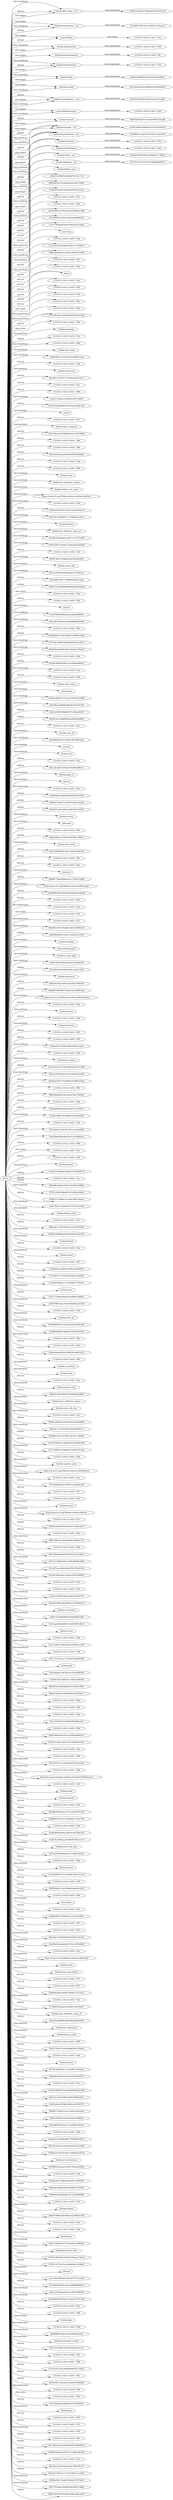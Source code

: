 digraph ar2dtool_diagram { 
rankdir=LR;
size="1501"
	"biolink:XSD_string__List" -> "470651e9dd3e57540ed43bb5a355ca20" [ label = "shex:expression" ];
	"biolink:SlotDefinition__List" -> "c0c1bff17430753e14383b73c76eaac5" [ label = "shex:expression" ];
	"meta:Builtins" -> "1c518312:1652111fd51:-7fea" [ label = "shex:values" ];
	"biolink:SlotDefinition" -> "1c518312:1652111fd51:-7fb9" [ label = "shex:shapeExprs" ];
	"biolink:SchemaDefinition" -> "1c518312:1652111fd51:-7ffc" [ label = "shex:shapeExprs" ];
	"biolink:TypeDefinition" -> "1c518312:1652111fd51:-7fc0" [ label = "shex:shapeExprs" ];
	"biolink:Prefix" -> "de9ab33968083b3af1555c5fafc40b07" [ label = "shex:expression" ];
	"biolink:Example" -> "0a3e2bade0be01db8a0dc9b30e8b68c8" [ label = "shex:expression" ];
	"biolink:ClassDefinition__List" -> "64e05740dcf85c9022f1facd3101a429" [ label = "shex:expression" ];
	"meta:SlotRangeTypes" -> "1c518312:1652111fd51:-7fe9" [ label = "shex:shapeExprs" ];
	"biolink:Element" -> "f0687b83f2624155a5a9c9465353adf6" [ label = "shex:expression" ];
	"biolink:Example__List" -> "0a3610b9bf1f48b65b623793ac0442e9" [ label = "shex:expression" ];
	"biolink:TypeDefinition__List" -> "192d9fb0c13a819324e291911da14fdd" [ label = "shex:expression" ];
	"biolink:Definition" -> "1c518312:1652111fd51:-7f9a" [ label = "shex:shapeExprs" ];
	"biolink:ClassDefinition" -> "1c518312:1652111fd51:-7fa4" [ label = "shex:shapeExprs" ];
	"biolink:Prefix__List" -> "30a36e41891f506ca69994b2177fdf22" [ label = "shex:expression" ];
	"biolink:Definition__List" -> "927557a3579cc9d7d1386bd94dff3fc5" [ label = "shex:expression" ];
	"NULL" -> "biolink:default_type" [ label = "shex:predicate" ];
	"NULL" -> "2d26211b99ff29e2ffcf8d7413b7c7cd" [ label = "rdf:first" ];
	"NULL" -> "0805f2852a71b30beabdc4ad2b75df09" [ label = "rdf:first" ];
	"NULL" -> "47f8e9e9eefb12f2fa0626639322caa5" [ label = "rdf:first" ];
	"NULL" -> "1c518312:1652111fd51:-7fa7" [ label = "rdf:rest" ];
	"NULL" -> "1c518312:1652111fd51:-7f9e" [ label = "rdf:rest" ];
	"NULL" -> "b333d049223785be165ba5f400bce398" [ label = "shex:expression" ];
	"NULL" -> "c57a629231e34253c0f034c600f08521" [ label = "rdf:first" ];
	"NULL" -> "1a767786fbfa818ae0706283a0c1b9bd" [ label = "shex:valueExpr" ];
	"NULL" -> "xsd:string" [ label = "shex:datatype" ];
	"NULL" -> "1c518312:1652111fd51:-7fda" [ label = "rdf:rest" ];
	"NULL" -> "0ccf33a534334ad8e612827ec27d8b53" [ label = "shex:valueExpr" ];
	"NULL" -> "72881ab4e04ec31e8922a9eb0d7d5d08" [ label = "rdf:first" ];
	"NULL" -> "1c518312:1652111fd51:-7ff5" [ label = "rdf:rest" ];
	"NULL" -> "1c518312:1652111fd51:-7fb5" [ label = "rdf:rest" ];
	"NULL" -> "rdf:nil" [ label = "rdf:rest" ];
	"NULL" -> "1c518312:1652111fd51:-7faa" [ label = "rdf:rest" ];
	"NULL" -> "1c518312:1652111fd51:-7f95" [ label = "rdf:rest" ];
	"NULL" -> "1c518312:1652111fd51:-7fc9" [ label = "shex:values" ];
	"NULL" -> "1c518312:1652111fd51:-7fbc" [ label = "shex:shapeExprs" ];
	"NULL" -> "1c518312:1652111fd51:-7f8a" [ label = "shex:expressions" ];
	"NULL" -> "c570c9813da11b39d2d4954100c23550" [ label = "rdf:first" ];
	"NULL" -> "1c518312:1652111fd51:-7f8e" [ label = "shex:values" ];
	"NULL" -> "biolink:mappings" [ label = "shex:predicate" ];
	"NULL" -> "1c518312:1652111fd51:-7fcb" [ label = "rdf:rest" ];
	"NULL" -> "1c518312:1652111fd51:-7f8d" [ label = "shex:shapeExprs" ];
	"NULL" -> "biolink:slot_usage" [ label = "shex:predicate" ];
	"NULL" -> "meta:Builtins" [ label = "shex:shapes" ];
	"NULL" -> "e18ff144fe1ac5cbba19a7e98db7b2a2" [ label = "shex:valueExpr" ];
	"NULL" -> "1c518312:1652111fd51:-7fa6" [ label = "rdf:rest" ];
	"NULL" -> "biolink:definitional" [ label = "shex:predicate" ];
	"NULL" -> "d4ee42112198372733f82ac4617a6c7f" [ label = "rdf:first" ];
	"NULL" -> "1c518312:1652111fd51:-7fec" [ label = "rdf:rest" ];
	"NULL" -> "1c518312:1652111fd51:-7f86" [ label = "rdf:rest" ];
	"NULL" -> "e1aad77e4dcdc414b8c6fce671a4f6fc" [ label = "shex:valueExpr" ];
	"NULL" -> "812d1204eb6a9b01ae476ab41b6bc53b" [ label = "rdf:first" ];
	"NULL" -> "xsd:uri" [ label = "shex:datatype" ];
	"NULL" -> "biolink:ClassDefinition" [ label = "shex:valueExpr" ];
	"NULL" -> "1c518312:1652111fd51:-7fd7" [ label = "rdf:rest" ];
	"NULL" -> "biolink:Definition__List" [ label = "shex:valueExpr" ];
	"NULL" -> "biolink:object_property" [ label = "shex:predicate" ];
	"NULL" -> "529c126e3222436b093e42c18167848d" [ label = "rdf:first" ];
	"NULL" -> "1c518312:1652111fd51:-7fdd" [ label = "rdf:rest" ];
	"NULL" -> "1c518312:1652111fd51:-7ff8" [ label = "rdf:rest" ];
	"NULL" -> "9cfe3030acda8a208ce8e085f9ad86db" [ label = "rdf:first" ];
	"NULL" -> "1c518312:1652111fd51:-7fad" [ label = "rdf:rest" ];
	"NULL" -> "1c518312:1652111fd51:-7f98" [ label = "rdf:rest" ];
	"NULL" -> "biolink:mixin" [ label = "shex:predicate" ];
	"NULL" -> "biolink:slot_definition_mixins" [ label = "shex:predicate" ];
	"NULL" -> "biolink:default_curi_maps" [ label = "shex:predicate" ];
	"NULL" -> "https://www.w3.org/TR/skos-reference/#editorialNote" [ label = "shex:predicate" ];
	"NULL" -> "1c518312:1652111fd51:-7fe6" [ label = "shex:expressions" ];
	"NULL" -> "12844abfeb91d57528315da4ebe0bce9" [ label = "rdf:first" ];
	"NULL" -> "14b25ba138694f975c77b6896ee38c11" [ label = "shex:valueExpr" ];
	"NULL" -> "biolink:abstract" [ label = "shex:predicate" ];
	"NULL" -> "biolink:slot_definition_union_of" [ label = "shex:predicate" ];
	"NULL" -> "a97af0210bdd9b41a5b571e14775a876" [ label = "shex:valueExpr" ];
	"NULL" -> "57061420772e65611350ea93d2549f56" [ label = "shex:valueExpr" ];
	"NULL" -> "1c518312:1652111fd51:-7fef" [ label = "rdf:rest" ];
	"NULL" -> "biolink:ClassDefinition" [ label = "rdf:first" ];
	"NULL" -> "af5097384e743fd8a22af185246c0f5b" [ label = "shex:valueExpr" ];
	"NULL" -> "biolink:source_file" [ label = "shex:predicate" ];
	"NULL" -> "99312c45dd1b028f45aaf51cc504d1aa" [ label = "shex:valueExpr" ];
	"NULL" -> "20a2c8fbd70efc13b98f66adbb51d2dc" [ label = "rdf:first" ];
	"NULL" -> "1f0d973335e8000d6bb88d82064336ad" [ label = "rdf:first" ];
	"NULL" -> "1c518312:1652111fd51:-7fbd" [ label = "shex:values" ];
	"NULL" -> "1c518312:1652111fd51:-7fbf" [ label = "rdf:rest" ];
	"NULL" -> "rdf:first" [ label = "shex:predicate" ];
	"NULL" -> "fccc87fb0985f94e26e2c8a8efd0002b" [ label = "shex:valueExpr" ];
	"NULL" -> "af45cd87e6e6e3eed3904480882d6c0b" [ label = "shex:valueExpr" ];
	"NULL" -> "biolink:TypeDefinition" [ label = "shex:valueExpr" ];
	"NULL" -> "biolink:XSD_string__List" [ label = "shex:valueExpr" ];
	"NULL" -> "1c518312:1652111fd51:-7ff0" [ label = "rdf:rest" ];
	"NULL" -> "82d85882c77e81c9bd5c1e4590ce8304" [ label = "rdf:first" ];
	"NULL" -> "27157467348f01a44940b9bee91a8727" [ label = "shex:valueExpr" ];
	"NULL" -> "24009365ab0d667d6c430fed23766427" [ label = "shex:valueExpr" ];
	"NULL" -> "1c518312:1652111fd51:-7fb0" [ label = "rdf:rest" ];
	"NULL" -> "0318419b4934b9f7e7dac468c6df04e2" [ label = "rdf:first" ];
	"NULL" -> "1c518312:1652111fd51:-7fcf" [ label = "shex:expressions" ];
	"NULL" -> "1c518312:1652111fd51:-7f90" [ label = "rdf:rest" ];
	"NULL" -> "biolink:values_from" [ label = "shex:predicate" ];
	"NULL" -> "biolink:Definition" [ label = "rdf:first" ];
	"NULL" -> "xsd:boolean" [ label = "shex:datatype" ];
	"NULL" -> "f3bbe9c4993011701ea321945d525886" [ label = "shex:valueExpr" ];
	"NULL" -> "2a0c9db2ee800925dfe39cb83efb7ef9" [ label = "shex:valueExpr" ];
	"NULL" -> "cf0a1b59f50f58bb8078713fbacf4399" [ label = "rdf:first" ];
	"NULL" -> "f9f3b52b310b889f43bb2f03b90a88fd" [ label = "rdf:first" ];
	"NULL" -> "1c518312:1652111fd51:-7fe1" [ label = "rdf:rest" ];
	"NULL" -> "biolink:union_of" [ label = "shex:predicate" ];
	"NULL" -> "a8430082b54531c285f19821ff9532be" [ label = "shex:valueExpr" ];
	"NULL" -> "xsd:date" [ label = "shex:datatype" ];
	"NULL" -> "biolink:role" [ label = "shex:predicate" ];
	"NULL" -> "1c518312:1652111fd51:-7fa1" [ label = "rdf:rest" ];
	"NULL" -> "b81c3b1a08c7d7bfda79ef65b5ff8411" [ label = "rdf:first" ];
	"NULL" -> "biolink:apply_to" [ label = "shex:predicate" ];
	"NULL" -> "biolink:SlotDefinition" [ label = "shex:valueExpr" ];
	"NULL" -> "rdf:rest" [ label = "shex:predicate" ];
	"NULL" -> "1c518312:1652111fd51:-7fe2" [ label = "shex:expressions" ];
	"NULL" -> "5c96834bb1fa6d9c3b028630f7fc4d3a" [ label = "rdf:first" ];
	"NULL" -> "13b424776ef251a216947e0d0c1bedbc" [ label = "rdf:first" ];
	"NULL" -> "156edf47a45ccb08e30d8f24027d59d7" [ label = "rdf:first" ];
	"NULL" -> "biolink:Example" [ label = "shex:shapes" ];
	"NULL" -> "biolink:version" [ label = "shex:predicate" ];
	"NULL" -> "rdfs:label" [ label = "shex:predicate" ];
	"NULL" -> "1c518312:1652111fd51:-7f9c" [ label = "rdf:rest" ];
	"NULL" -> "9abb2fdbaeecd7943e004289cc3f0b35" [ label = "rdf:first" ];
	"NULL" -> "biolink:local_name" [ label = "shex:predicate" ];
	"NULL" -> "63e032f4f294815dd712ac451c8fe33b" [ label = "rdf:first" ];
	"NULL" -> "1c518312:1652111fd51:-7ff3" [ label = "rdf:rest" ];
	"NULL" -> "1c518312:1652111fd51:-7fb3" [ label = "rdf:rest" ];
	"NULL" -> "biolink:id" [ label = "shex:predicate" ];
	"NULL" -> "289d61758ad00f46cb12c7562431006a" [ label = "rdf:first" ];
	"NULL" -> "https://www.w3.org/TR/skos-reference/#example" [ label = "shex:predicate" ];
	"NULL" -> "b8a30891061939d5b0a45694da428ab8" [ label = "rdf:first" ];
	"NULL" -> "1c518312:1652111fd51:-7f93" [ label = "rdf:rest" ];
	"NULL" -> "1c518312:1652111fd51:-7fa3" [ label = "shex:expressions" ];
	"NULL" -> "1c518312:1652111fd51:-7fc4" [ label = "shex:values" ];
	"NULL" -> "1c518312:1652111fd51:-7fc5" [ label = "shex:expressions" ];
	"NULL" -> "661d89cb1f7c28ba6612d21564964e7d" [ label = "shex:valueExpr" ];
	"NULL" -> "biolink:Definition" [ label = "shex:shapes" ];
	"NULL" -> "2ad0588c60651cfed57ce603aec5559b" [ label = "rdf:first" ];
	"NULL" -> "biolink:identifier" [ label = "shex:predicate" ];
	"NULL" -> "rdfs:subPropertyOf" [ label = "shex:predicate" ];
	"NULL" -> "biolink:is_class_field" [ label = "shex:predicate" ];
	"NULL" -> "1def07684f53f94ced0c2d1ab39a61b5" [ label = "shex:valueExpr" ];
	"NULL" -> "f27eef5ba35af348ea0a91ccb291e428" [ label = "rdf:first" ];
	"NULL" -> "biolink:Definition" [ label = "shex:valueExpr" ];
	"NULL" -> "biolink:symmetric" [ label = "shex:predicate" ];
	"NULL" -> "f465e0cf55bccdb91ea6cd5b25946e9f" [ label = "rdf:first" ];
	"NULL" -> "54de84748954f17428ee3ae15860eaa0" [ label = "rdf:first" ];
	"NULL" -> "https://www.w3.org/TR/skos-reference/#inScheme" [ label = "shex:predicate" ];
	"NULL" -> "1c518312:1652111fd51:-7fba" [ label = "rdf:rest" ];
	"NULL" -> "biolink:domain" [ label = "shex:predicate" ];
	"NULL" -> "1c518312:1652111fd51:-7fa8" [ label = "rdf:rest" ];
	"NULL" -> "biolink:inherited" [ label = "shex:predicate" ];
	"NULL" -> "1c518312:1652111fd51:-7fd5" [ label = "rdf:rest" ];
	"NULL" -> "1c518312:1652111fd51:-7f9f" [ label = "rdf:rest" ];
	"NULL" -> "1cfb0a22a512f9bf18df5ca962a3cb16" [ label = "shex:valueExpr" ];
	"NULL" -> "1c518312:1652111fd51:-7fdb" [ label = "rdf:rest" ];
	"NULL" -> "biolink:local_names" [ label = "shex:predicate" ];
	"NULL" -> "0e53a9ca02271e44c46859124c87c09d" [ label = "rdf:first" ];
	"NULL" -> "biolink:ClassDefinition__List" [ label = "rdf:first" ];
	"NULL" -> "f0beaa3190a6c67ba53b2c8830cbe440" [ label = "shex:valueExpr" ];
	"NULL" -> "928ebeb1467123e469833c04fb0a58a4" [ label = "rdf:first" ];
	"NULL" -> "1c518312:1652111fd51:-7ff6" [ label = "rdf:rest" ];
	"NULL" -> "f96018044492c2be3bec07b6c7093bf0" [ label = "rdf:first" ];
	"NULL" -> "1c518312:1652111fd51:-7fb6" [ label = "rdf:rest" ];
	"NULL" -> "b5b8db48fef4d0607babf155cc97847a" [ label = "rdf:first" ];
	"NULL" -> "5cd30cc69ff7161d89b65f281bf5b0d9" [ label = "shex:valueExpr" ];
	"NULL" -> "1c518312:1652111fd51:-7fab" [ label = "rdf:rest" ];
	"NULL" -> "biolink:Example__List" [ label = "shex:shapes" ];
	"NULL" -> "1971dde043724e3f7a347e5e15bef850" [ label = "shex:expression" ];
	"NULL" -> "530a200e8244ef6ea6a971be2f666ada" [ label = "rdf:first" ];
	"NULL" -> "1c518312:1652111fd51:-7f96" [ label = "rdf:rest" ];
	"NULL" -> "1c518312:1652111fd51:-7fce" [ label = "shex:values" ];
	"NULL" -> "1c518312:1652111fd51:-7fc6" [ label = "rdf:rest" ];
	"NULL" -> "biolink:imports" [ label = "shex:predicate" ];
	"NULL" -> "biolink:TypeDefinition__List" [ label = "shex:valueExpr" ];
	"NULL" -> "3ede0c518d4fbb5fb8d02156326b8578" [ label = "rdf:first" ];
	"NULL" -> "1c518312:1652111fd51:-7fcc" [ label = "rdf:rest" ];
	"NULL" -> "6fd2896edefb2c9363c1f22b63e288bd" [ label = "rdf:first" ];
	"NULL" -> "7f75f7330d53b84d655c5149b2c946e2" [ label = "shex:valueExpr" ];
	"NULL" -> "92993c573af89a3f1cefb5349e74debb" [ label = "rdf:first" ];
	"NULL" -> "biolink:Definition__List" [ label = "shex:shapes" ];
	"NULL" -> "e29a7304c131dde09c1575347dcf1d4f" [ label = "shex:valueExpr" ];
	"NULL" -> "biolink:ClassDefinition__List" [ label = "shex:shapes" ];
	"NULL" -> "biolink:defining_slots" [ label = "shex:predicate" ];
	"NULL" -> "1c518312:1652111fd51:-7fe7" [ label = "rdf:rest" ];
	"NULL" -> "d8f8ae6c110951f28ed31ad124920d03" [ label = "rdf:first" ];
	"NULL" -> "04083edf2f886eb0092b90853b2d1835" [ label = "shex:valueExpr" ];
	"NULL" -> "biolink:inlined" [ label = "shex:predicate" ];
	"NULL" -> "1c518312:1652111fd51:-7fed" [ label = "rdf:rest" ];
	"NULL" -> "biolink:typeof" [ label = "shex:predicate" ];
	"NULL" -> "1c518312:1652111fd51:-7f87" [ label = "rdf:rest" ];
	"NULL" -> "e25f4e8d1edd406ac50f9a2cc8a68016" [ label = "rdf:first" ];
	"NULL" -> "f173c9fd7377b7bf581654b223e28164" [ label = "rdf:first" ];
	"NULL" -> "11362641bfb6217214340961c716e81c" [ label = "rdf:first" ];
	"NULL" -> "biolink:types" [ label = "shex:predicate" ];
	"NULL" -> "f31471724bded4ded5b3d68b5c6fd60c" [ label = "rdf:first" ];
	"NULL" -> "c529578f67a4c274d2d30b9d6e2b5329" [ label = "shex:valueExpr" ];
	"NULL" -> "1c518312:1652111fd51:-7fd8" [ label = "rdf:rest" ];
	"NULL" -> "biolink:prefix_uri" [ label = "shex:predicate" ];
	"NULL" -> "f932f6645835474254455244e0383e40" [ label = "shex:valueExpr" ];
	"NULL" -> "5dcf86180f45ea8fb6f237b9032be0e4" [ label = "rdf:first" ];
	"NULL" -> "1c518312:1652111fd51:-7ffb" [ label = "shex:expressions" ];
	"NULL" -> "biolink:ClassDefinition" [ label = "shex:shapes" ];
	"NULL" -> "1c518312:1652111fd51:-7fde" [ label = "rdf:rest" ];
	"NULL" -> "4c4ae8cdadcd92bc3b683d2e6db2a37a" [ label = "rdf:first" ];
	"NULL" -> "1c518312:1652111fd51:-7ff9" [ label = "rdf:rest" ];
	"NULL" -> "biolink:id_prefixes" [ label = "shex:predicate" ];
	"NULL" -> "biolink:value" [ label = "shex:predicate" ];
	"NULL" -> "1c518312:1652111fd51:-7fae" [ label = "rdf:rest" ];
	"NULL" -> "biolink:primary_key" [ label = "shex:predicate" ];
	"NULL" -> "rdf:nil" [ label = "rdf:first" ];
	"NULL" -> "188a201d873f6b6251605960d3bffbff" [ label = "rdf:first" ];
	"NULL" -> "biolink:class_definition_mixins" [ label = "shex:predicate" ];
	"NULL" -> "biolink:source_file_size" [ label = "shex:predicate" ];
	"NULL" -> "1c518312:1652111fd51:-7fc3" [ label = "shex:shapeExprs" ];
	"NULL" -> "0636ca58a0e52a4b500f333a020a9690" [ label = "rdf:first" ];
	"NULL" -> "782badc72cc045d94fc393bfa618611a" [ label = "shex:valueExpr" ];
	"NULL" -> "biolink:Example__List" [ label = "rdf:first" ];
	"NULL" -> "24e8d8374e13c07997ee07d517bf9e91" [ label = "rdf:first" ];
	"NULL" -> "4e2cd7462d191c0bb047652ee09b195b" [ label = "rdf:first" ];
	"NULL" -> "biolink:Definition__List" [ label = "rdf:first" ];
	"NULL" -> "ce717e886c02338e65b51dd6218433de" [ label = "shex:valueExpr" ];
	"NULL" -> "1c518312:1652111fd51:-7fd0" [ label = "rdf:rest" ];
	"NULL" -> "biolink:singular_name" [ label = "shex:predicate" ];
	"NULL" -> "https://www.w3.org/TR/skos-reference/#definition" [ label = "shex:predicate" ];
	"NULL" -> "1c518312:1652111fd51:-7fca" [ label = "shex:expressions" ];
	"NULL" -> "7f7e5bf9a4058ee1879b332ad04632e8" [ label = "rdf:first" ];
	"NULL" -> "meta:SlotRangeTypes" [ label = "shex:shapes" ];
	"NULL" -> "1c518312:1652111fd51:-7ff1" [ label = "rdf:rest" ];
	"NULL" -> "1c518312:1652111fd51:-7fb1" [ label = "rdf:rest" ];
	"NULL" -> "biolink:Element" [ label = "rdf:first" ];
	"NULL" -> "biolink:Prefix" [ label = "shex:valueExpr" ];
	"NULL" -> "biolink:license" [ label = "shex:predicate" ];
	"NULL" -> "https://www.w3.org/TR/skos-reference/#note" [ label = "shex:predicate" ];
	"NULL" -> "meta:Builtins" [ label = "rdf:first" ];
	"NULL" -> "1c518312:1652111fd51:-7fc1" [ label = "rdf:rest" ];
	"NULL" -> "78035bc8269491f91d0767c789eed433" [ label = "rdf:first" ];
	"NULL" -> "1c518312:1652111fd51:-7f91" [ label = "rdf:rest" ];
	"NULL" -> "8ff21598e5bc28cb49e04d75bf00c132" [ label = "shex:valueExpr" ];
	"NULL" -> "biolink:Prefix__List" [ label = "shex:valueExpr" ];
	"NULL" -> "1c518312:1652111fd51:-7f8b" [ label = "rdf:rest" ];
	"NULL" -> "6fa17f6b64be6b099e89223451a5603c" [ label = "rdf:first" ];
	"NULL" -> "c673ce12466be9615a56ba90f48eb608" [ label = "shex:valueExpr" ];
	"NULL" -> "21e32f7eecc6a92e00ed762355a67e28" [ label = "rdf:first" ];
	"NULL" -> "01cf36740e10de1cb8c4e43207bd8583" [ label = "rdf:first" ];
	"NULL" -> "1c518312:1652111fd51:-7fe4" [ label = "shex:expressions" ];
	"NULL" -> "1c518312:1652111fd51:-7fa2" [ label = "rdf:rest" ];
	"NULL" -> "2e2fee37d98c038ead32bea83a207fc9" [ label = "shex:valueExpr" ];
	"NULL" -> "20aa2fa188ba46eb4d0a1e55d69da419" [ label = "shex:expression" ];
	"NULL" -> "biolink:multivalued" [ label = "shex:predicate" ];
	"NULL" -> "e30f2151efab604fd25454df8dfd3a99" [ label = "shex:valueExpr" ];
	"NULL" -> "70a7aaae9b0a6d4f72e5b041687e4d13" [ label = "rdf:first" ];
	"NULL" -> "biolink:mixins" [ label = "shex:predicate" ];
	"NULL" -> "1c518312:1652111fd51:-7fb8" [ label = "shex:expressions" ];
	"NULL" -> "9e5c7bd0a7839b9209a578d00ecc3af4" [ label = "shex:valueExpr" ];
	"NULL" -> "1c518312:1652111fd51:-7fc8" [ label = "shex:shapeExprs" ];
	"NULL" -> "a977cc5c75eaa17720c367bbd839f788" [ label = "rdf:first" ];
	"NULL" -> "biolink:TypeDefinition__List" [ label = "rdf:first" ];
	"NULL" -> "biolink:path" [ label = "shex:predicate" ];
	"NULL" -> "02fccdddaec5e07df23e52583a6085f9" [ label = "rdf:first" ];
	"NULL" -> "biolink:XSD_string__List" [ label = "rdf:first" ];
	"NULL" -> "7c5b4674a61e4fd741c2cffd5a94039f" [ label = "rdf:first" ];
	"NULL" -> "4f83419125cf958606547f3390ce3091" [ label = "shex:valueExpr" ];
	"NULL" -> "88dda7c60c25ce99d668aa307f2fabe7" [ label = "rdf:first" ];
	"NULL" -> "biolink:Prefix" [ label = "shex:shapes" ];
	"NULL" -> "biolink:Prefix__List" [ label = "shex:shapes" ];
	"NULL" -> "1c518312:1652111fd51:-7f9d" [ label = "rdf:rest" ];
	"NULL" -> "1c518312:1652111fd51:-7ff4" [ label = "rdf:rest" ];
	"NULL" -> "1c518312:1652111fd51:-7fbe" [ label = "shex:expressions" ];
	"NULL" -> "76cc72364df73cf64960f9cf68f3ed45" [ label = "rdf:first" ];
	"NULL" -> "1c518312:1652111fd51:-7fb4" [ label = "rdf:rest" ];
	"NULL" -> "6ab0748b19ef1a01aa27f0db3600425c" [ label = "rdf:first" ];
	"NULL" -> "911d513c46c316bc3d7478289af13561" [ label = "shex:valueExpr" ];
	"NULL" -> "1c518312:1652111fd51:-7ffa" [ label = "rdf:rest" ];
	"NULL" -> "1c518312:1652111fd51:-7f94" [ label = "rdf:rest" ];
	"NULL" -> "f97fc0387e1c7ca632d295b1252e52b2" [ label = "shex:expression" ];
	"NULL" -> "1c518312:1652111fd51:-7fd4" [ label = "shex:expressions" ];
	"NULL" -> "http://www.geneontology.org/formats/oboInOwl#inSubset" [ label = "shex:predicate" ];
	"NULL" -> "1c518312:1652111fd51:-7fe5" [ label = "rdf:rest" ];
	"NULL" -> "biolink:range" [ label = "shex:predicate" ];
	"NULL" -> "biolink:TypeDefinition" [ label = "rdf:first" ];
	"NULL" -> "biolink:required" [ label = "shex:predicate" ];
	"NULL" -> "1c518312:1652111fd51:-7fa5" [ label = "rdf:rest" ];
	"NULL" -> "38c64b446226aac377ceaad020765e93" [ label = "rdf:first" ];
	"NULL" -> "6dd884835d7e6a1930fed62c37ba729e" [ label = "rdf:first" ];
	"NULL" -> "biolink:TypeDefinition" [ label = "shex:shapes" ];
	"NULL" -> "1c518312:1652111fd51:-7feb" [ label = "rdf:rest" ];
	"NULL" -> "4edd4d6444d54a218f5cb3e073b6c7fd" [ label = "rdf:first" ];
	"NULL" -> "2ca6235c569faaa3a62860b79bc2a11d" [ label = "shex:valueExpr" ];
	"NULL" -> "biolink:XSD_string__List" [ label = "shex:shapes" ];
	"NULL" -> "biolink:source_file_date" [ label = "shex:predicate" ];
	"NULL" -> "fa274a250916bb09ca357e4803cfd3c9" [ label = "rdf:first" ];
	"NULL" -> "1c518312:1652111fd51:-7fbb" [ label = "rdf:rest" ];
	"NULL" -> "biolink:classes" [ label = "shex:predicate" ];
	"NULL" -> "d133d785655742e248c8b18f81411ac0" [ label = "rdf:first" ];
	"NULL" -> "1c518312:1652111fd51:-7fa9" [ label = "rdf:rest" ];
	"NULL" -> "ff28305a033124e7f86603ab0c8c1f38" [ label = "rdf:first" ];
	"NULL" -> "1c518312:1652111fd51:-7fd6" [ label = "rdf:rest" ];
	"NULL" -> "xsd:integer" [ label = "shex:datatype" ];
	"NULL" -> "meta:SlotRangeTypes" [ label = "shex:valueExpr" ];
	"NULL" -> "1c518312:1652111fd51:-7fdc" [ label = "rdf:rest" ];
	"NULL" -> "2a64f93647c263f4e4fc12a32223d097" [ label = "rdf:first" ];
	"NULL" -> "1c518312:1652111fd51:-7ff7" [ label = "rdf:rest" ];
	"NULL" -> "1c518312:1652111fd51:-7fb7" [ label = "rdf:rest" ];
	"NULL" -> "f9eadadc7da0dd8c6b10a6c64124534a" [ label = "shex:expression" ];
	"NULL" -> "biolink:SchemaDefinition" [ label = "shex:shapes" ];
	"NULL" -> "da9cf6d43dccb84e947452c1267b604f" [ label = "shex:valueExpr" ];
	"NULL" -> "1c518312:1652111fd51:-7fac" [ label = "rdf:rest" ];
	"NULL" -> "https://www.w3.org/TR/skos-reference/#related" [ label = "shex:predicate" ];
	"NULL" -> "biolink:entity" [ label = "shex:predicate" ];
	"NULL" -> "biolink:value_description" [ label = "shex:predicate" ];
	"NULL" -> "biolink:Example__List" [ label = "shex:valueExpr" ];
	"NULL" -> "1c518312:1652111fd51:-7fc7" [ label = "rdf:rest" ];
	"NULL" -> "1c518312:1652111fd51:-7f97" [ label = "rdf:rest" ];
	"NULL" -> "e564904a0b5da048575b8ba17f21631e" [ label = "rdf:first" ];
	"NULL" -> "1c518312:1652111fd51:-7fcd" [ label = "shex:shapeExprs" ];
	"NULL" -> "51746a67b4aaa222f1400e7eebcfbd1c" [ label = "rdf:first" ];
	"NULL" -> "biolink:class_definition_union_of" [ label = "shex:predicate" ];
	"NULL" -> "biolink:Prefix__List" [ label = "rdf:first" ];
	"NULL" -> "26ae023af680963b6fe98a866fa0c683" [ label = "rdf:first" ];
	"NULL" -> "biolink:slot_definitions" [ label = "shex:predicate" ];
	"NULL" -> "biolink:default_prefix" [ label = "shex:predicate" ];
	"NULL" -> "1c518312:1652111fd51:-7f89" [ label = "shex:values" ];
	"NULL" -> "7633272a037dc418fe9d83fd3e706ca6" [ label = "rdf:first" ];
	"NULL" -> "1c518312:1652111fd51:-7fe8" [ label = "rdf:rest" ];
	"NULL" -> "biolink:aliases" [ label = "shex:predicate" ];
	"NULL" -> "ff17d1c694b4fac7c3ac02817196ad4e" [ label = "rdf:first" ];
	"NULL" -> "7d8d8f915903b5ab36238709fce0f070" [ label = "rdf:first" ];
	"NULL" -> "1c518312:1652111fd51:-7fee" [ label = "rdf:rest" ];
	"NULL" -> "550eb50608815ba284d94fd04a627406" [ label = "rdf:first" ];
	"NULL" -> "biolink:SlotDefinition__List" [ label = "shex:shapes" ];
	"NULL" -> "fbd7e21cb435c865a30291d9f0ed3f1a" [ label = "shex:valueExpr" ];
	"NULL" -> "biolink:SlotDefinition__List" [ label = "shex:valueExpr" ];
	"NULL" -> "e6d14a9ee91f360fc56ffca5a07b6370" [ label = "rdf:first" ];
	"NULL" -> "f8e805575fd4213ecec3dd2aa62a0ebb" [ label = "rdf:first" ];
	"NULL" -> "18455a4f94531f9a6e92aeaa41ff80af" [ label = "rdf:first" ];
	"NULL" -> "d25ed6955f5f2cbe177b5f99f1539e34" [ label = "rdf:first" ];
	"NULL" -> "biolink:SlotDefinition__List" [ label = "rdf:first" ];
	"NULL" -> "1c518312:1652111fd51:-7fd9" [ label = "rdf:rest" ];
	"NULL" -> "0aaab22120ed44a88e7790a860cd4122" [ label = "rdf:first" ];
	"NULL" -> "495743c6de51a19e28a1650e2a1d50f6" [ label = "rdf:first" ];
	"NULL" -> "070b6ac61c9e34220271dd8654ee627b" [ label = "rdf:first" ];
	"NULL" -> "biolink:alt_descriptions" [ label = "shex:predicate" ];
	"NULL" -> "a978f4625dcbcb1d1b45795ba42d566a" [ label = "rdf:first" ];
	"NULL" -> "1c518312:1652111fd51:-7fdf" [ label = "rdf:rest" ];
	"NULL" -> "biolink:SlotDefinition" [ label = "shex:shapes" ];
	"NULL" -> "f0cd9ea447cd2fbd5bcdd907a590d294" [ label = "shex:valueExpr" ];
	"NULL" -> "biolink:Example" [ label = "shex:valueExpr" ];
	"NULL" -> "08de9ab7a84f2d20c95496b7cb7f748c" [ label = "rdf:first" ];
	"NULL" -> "ff789d5ba63d8436bcc973225994f880" [ label = "rdf:first" ];
	"NULL" -> "1c518312:1652111fd51:-7faf" [ label = "rdf:rest" ];
	"NULL" -> "biolink:prefixes" [ label = "shex:predicate" ];
	"NULL" -> "a60591086633d8788e0c4a58854537fa" [ label = "rdf:first" ];
	"NULL" -> "1c518312:1652111fd51:-7fe0" [ label = "rdf:rest" ];
	"NULL" -> "1c518312:1652111fd51:-7fa0" [ label = "rdf:rest" ];
	"NULL" -> "biolink:slots" [ label = "shex:predicate" ];
	"NULL" -> "6de775964dc3fc7f5745edbce3586f2b" [ label = "shex:valueExpr" ];
	"NULL" -> "biolink:generation_date" [ label = "shex:predicate" ];
	"NULL" -> "4551bc906adb4e566e97160aae179ecb" [ label = "rdf:first" ];
	"NULL" -> "5578513272f331a01d0e6d9ac79c4b02" [ label = "rdf:first" ];
	"NULL" -> "rdf:type" [ label = "shex:predicate" ];
	"NULL" -> "eccce10a14040d2e3bdc47577acc5c26" [ label = "shex:valueExpr" ];
	"NULL" -> "fc234bb8d5436c2df1d39ffe899080a0" [ label = "rdf:first" ];
	"NULL" -> "biolink:Element" [ label = "shex:shapes" ];
	"NULL" -> "adefc2353db2ae652a5cc050ce66c8bf" [ label = "shex:valueExpr" ];
	"NULL" -> "biolink:TypeDefinition__List" [ label = "shex:shapes" ];
	"NULL" -> "5c50bd0e6019b5421e3cdc837553c1bd" [ label = "shex:valueExpr" ];
	"NULL" -> "1c518312:1652111fd51:-7fd1" [ label = "rdf:rest" ];
	"NULL" -> "1c518312:1652111fd51:-7f9b" [ label = "rdf:rest" ];
	"NULL" -> "biolink:flags" [ label = "shex:predicate" ];
	"NULL" -> "1c518312:1652111fd51:-7f99" [ label = "shex:expressions" ];
	"NULL" -> "6fb8f8806e1bbc61aebf565fefc3f5af" [ label = "shex:valueExpr" ];
	"NULL" -> "biolink:metamodel_version" [ label = "shex:predicate" ];
	"NULL" -> "726272e87fd83785b5b026f2c05cc1b7" [ label = "rdf:first" ];
	"NULL" -> "1c518312:1652111fd51:-7ff2" [ label = "rdf:rest" ];
	"NULL" -> "1c518312:1652111fd51:-7f88" [ label = "shex:shapeExprs" ];
	"NULL" -> "b1214101a72d2386bdd498562179fa1f" [ label = "rdf:first" ];
	"NULL" -> "1c518312:1652111fd51:-7fb2" [ label = "rdf:rest" ];
	"NULL" -> "b6230e65c7bcfcb5ccf50a935644438b" [ label = "rdf:first" ];
	"NULL" -> "1c518312:1652111fd51:-7f8f" [ label = "shex:expressions" ];
	"NULL" -> "1c518312:1652111fd51:-7fd3" [ label = "shex:values" ];
	"NULL" -> "93113ffcebacaafd8f032d3a53b6b4df" [ label = "rdf:first" ];
	"NULL" -> "biolink:alias" [ label = "shex:predicate" ];
	"NULL" -> "1c518312:1652111fd51:-7f92" [ label = "rdf:rest" ];
	"NULL" -> "1c518312:1652111fd51:-7fc2" [ label = "rdf:rest" ];
	"NULL" -> "1c518312:1652111fd51:-7fd2" [ label = "shex:shapeExprs" ];
	"NULL" -> "1c518312:1652111fd51:-7f8c" [ label = "rdf:rest" ];
	"NULL" -> "6dc780fc4dcdd3d036d7894758dd903a" [ label = "rdf:first" ];
	"NULL" -> "0098382bd55afad51017e1846a30d340" [ label = "rdf:first" ];
	"NULL" -> "1c518312:1652111fd51:-7fe3" [ label = "rdf:rest" ];
	"NULL" -> "90ea4ae33eb42c6d1ae827f8da9fcc57" [ label = "rdf:first" ];
	"NULL" -> "biolink:ClassDefinition__List" [ label = "shex:valueExpr" ];
	"NULL" -> "62fe4d174652e17115da7663127ed592" [ label = "rdf:first" ];
	"NULL" -> "328b6a50417fea8a70c6bd7d7d75faf1" [ label = "shex:valueExpr" ];
	"NULL" -> "3f671541da62a8e9f61f43200a7e3809" [ label = "shex:valueExpr" ];
	"NULL" -> "83ba740073d219c80d23882a06aca035" [ label = "rdf:first" ];

}
